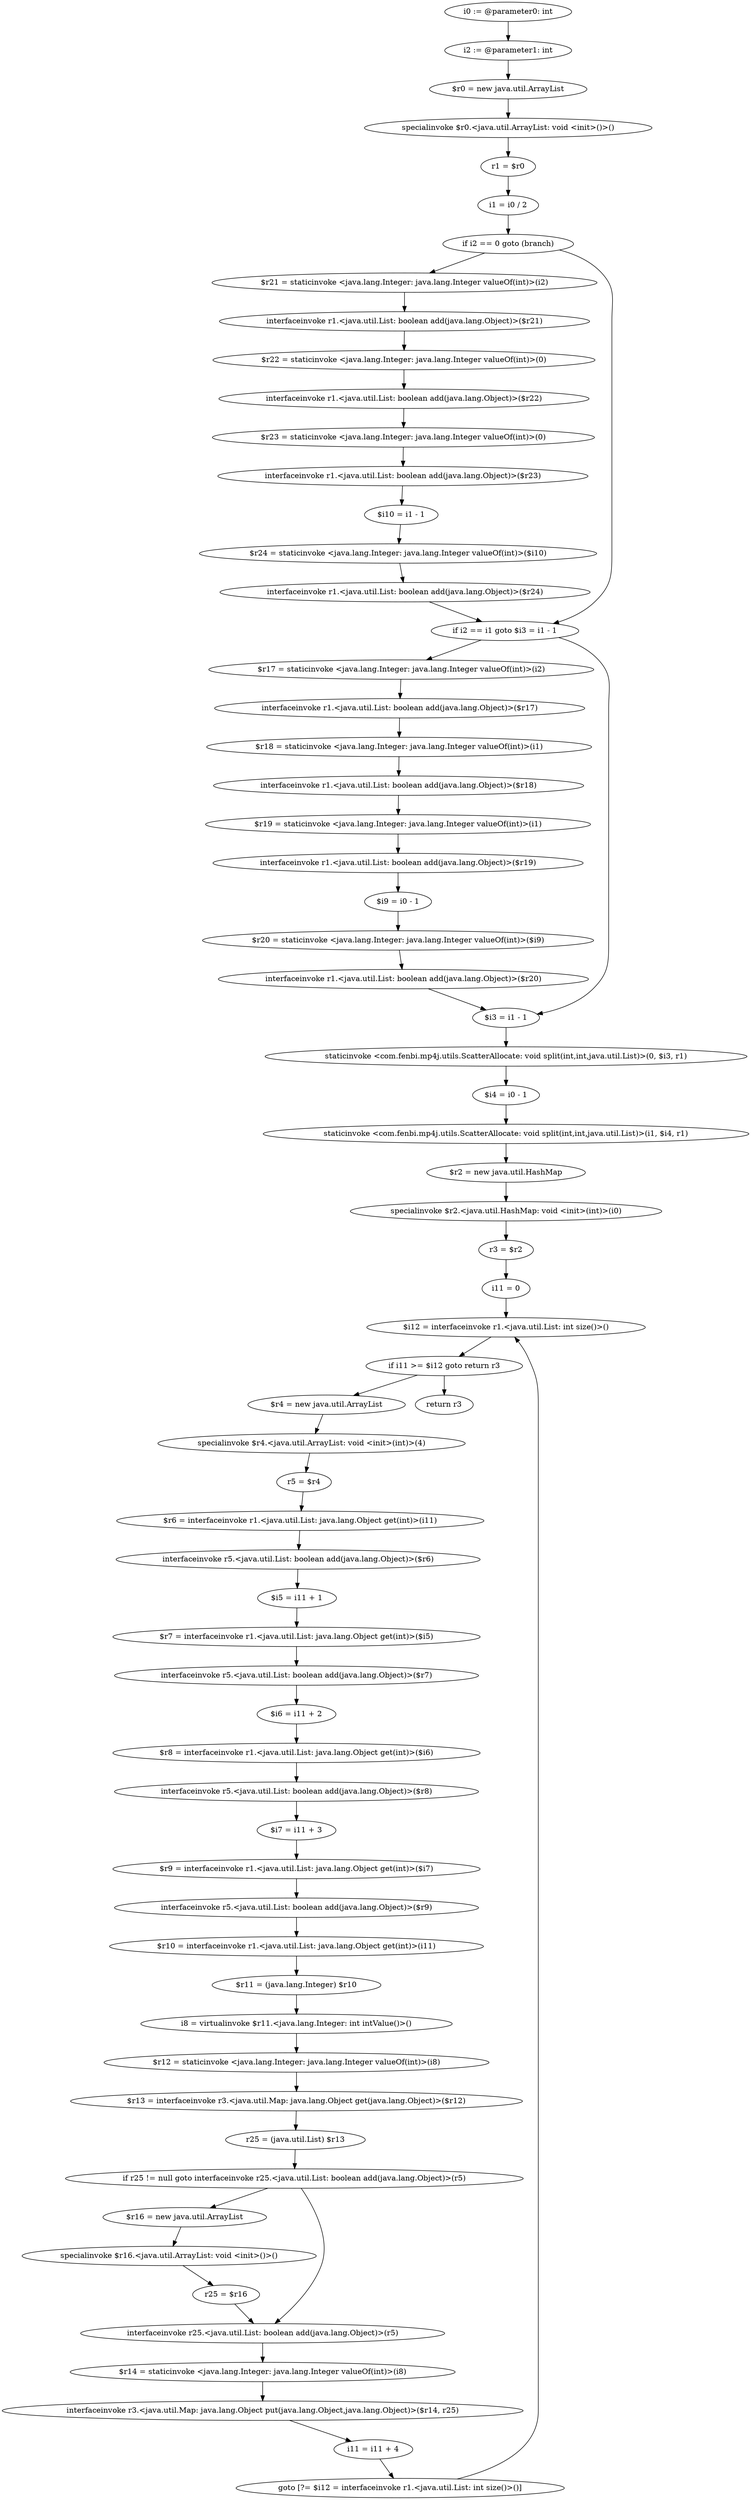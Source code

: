 digraph "unitGraph" {
    "i0 := @parameter0: int"
    "i2 := @parameter1: int"
    "$r0 = new java.util.ArrayList"
    "specialinvoke $r0.<java.util.ArrayList: void <init>()>()"
    "r1 = $r0"
    "i1 = i0 / 2"
    "if i2 == 0 goto (branch)"
    "$r21 = staticinvoke <java.lang.Integer: java.lang.Integer valueOf(int)>(i2)"
    "interfaceinvoke r1.<java.util.List: boolean add(java.lang.Object)>($r21)"
    "$r22 = staticinvoke <java.lang.Integer: java.lang.Integer valueOf(int)>(0)"
    "interfaceinvoke r1.<java.util.List: boolean add(java.lang.Object)>($r22)"
    "$r23 = staticinvoke <java.lang.Integer: java.lang.Integer valueOf(int)>(0)"
    "interfaceinvoke r1.<java.util.List: boolean add(java.lang.Object)>($r23)"
    "$i10 = i1 - 1"
    "$r24 = staticinvoke <java.lang.Integer: java.lang.Integer valueOf(int)>($i10)"
    "interfaceinvoke r1.<java.util.List: boolean add(java.lang.Object)>($r24)"
    "if i2 == i1 goto $i3 = i1 - 1"
    "$r17 = staticinvoke <java.lang.Integer: java.lang.Integer valueOf(int)>(i2)"
    "interfaceinvoke r1.<java.util.List: boolean add(java.lang.Object)>($r17)"
    "$r18 = staticinvoke <java.lang.Integer: java.lang.Integer valueOf(int)>(i1)"
    "interfaceinvoke r1.<java.util.List: boolean add(java.lang.Object)>($r18)"
    "$r19 = staticinvoke <java.lang.Integer: java.lang.Integer valueOf(int)>(i1)"
    "interfaceinvoke r1.<java.util.List: boolean add(java.lang.Object)>($r19)"
    "$i9 = i0 - 1"
    "$r20 = staticinvoke <java.lang.Integer: java.lang.Integer valueOf(int)>($i9)"
    "interfaceinvoke r1.<java.util.List: boolean add(java.lang.Object)>($r20)"
    "$i3 = i1 - 1"
    "staticinvoke <com.fenbi.mp4j.utils.ScatterAllocate: void split(int,int,java.util.List)>(0, $i3, r1)"
    "$i4 = i0 - 1"
    "staticinvoke <com.fenbi.mp4j.utils.ScatterAllocate: void split(int,int,java.util.List)>(i1, $i4, r1)"
    "$r2 = new java.util.HashMap"
    "specialinvoke $r2.<java.util.HashMap: void <init>(int)>(i0)"
    "r3 = $r2"
    "i11 = 0"
    "$i12 = interfaceinvoke r1.<java.util.List: int size()>()"
    "if i11 >= $i12 goto return r3"
    "$r4 = new java.util.ArrayList"
    "specialinvoke $r4.<java.util.ArrayList: void <init>(int)>(4)"
    "r5 = $r4"
    "$r6 = interfaceinvoke r1.<java.util.List: java.lang.Object get(int)>(i11)"
    "interfaceinvoke r5.<java.util.List: boolean add(java.lang.Object)>($r6)"
    "$i5 = i11 + 1"
    "$r7 = interfaceinvoke r1.<java.util.List: java.lang.Object get(int)>($i5)"
    "interfaceinvoke r5.<java.util.List: boolean add(java.lang.Object)>($r7)"
    "$i6 = i11 + 2"
    "$r8 = interfaceinvoke r1.<java.util.List: java.lang.Object get(int)>($i6)"
    "interfaceinvoke r5.<java.util.List: boolean add(java.lang.Object)>($r8)"
    "$i7 = i11 + 3"
    "$r9 = interfaceinvoke r1.<java.util.List: java.lang.Object get(int)>($i7)"
    "interfaceinvoke r5.<java.util.List: boolean add(java.lang.Object)>($r9)"
    "$r10 = interfaceinvoke r1.<java.util.List: java.lang.Object get(int)>(i11)"
    "$r11 = (java.lang.Integer) $r10"
    "i8 = virtualinvoke $r11.<java.lang.Integer: int intValue()>()"
    "$r12 = staticinvoke <java.lang.Integer: java.lang.Integer valueOf(int)>(i8)"
    "$r13 = interfaceinvoke r3.<java.util.Map: java.lang.Object get(java.lang.Object)>($r12)"
    "r25 = (java.util.List) $r13"
    "if r25 != null goto interfaceinvoke r25.<java.util.List: boolean add(java.lang.Object)>(r5)"
    "$r16 = new java.util.ArrayList"
    "specialinvoke $r16.<java.util.ArrayList: void <init>()>()"
    "r25 = $r16"
    "interfaceinvoke r25.<java.util.List: boolean add(java.lang.Object)>(r5)"
    "$r14 = staticinvoke <java.lang.Integer: java.lang.Integer valueOf(int)>(i8)"
    "interfaceinvoke r3.<java.util.Map: java.lang.Object put(java.lang.Object,java.lang.Object)>($r14, r25)"
    "i11 = i11 + 4"
    "goto [?= $i12 = interfaceinvoke r1.<java.util.List: int size()>()]"
    "return r3"
    "i0 := @parameter0: int"->"i2 := @parameter1: int";
    "i2 := @parameter1: int"->"$r0 = new java.util.ArrayList";
    "$r0 = new java.util.ArrayList"->"specialinvoke $r0.<java.util.ArrayList: void <init>()>()";
    "specialinvoke $r0.<java.util.ArrayList: void <init>()>()"->"r1 = $r0";
    "r1 = $r0"->"i1 = i0 / 2";
    "i1 = i0 / 2"->"if i2 == 0 goto (branch)";
    "if i2 == 0 goto (branch)"->"$r21 = staticinvoke <java.lang.Integer: java.lang.Integer valueOf(int)>(i2)";
    "if i2 == 0 goto (branch)"->"if i2 == i1 goto $i3 = i1 - 1";
    "$r21 = staticinvoke <java.lang.Integer: java.lang.Integer valueOf(int)>(i2)"->"interfaceinvoke r1.<java.util.List: boolean add(java.lang.Object)>($r21)";
    "interfaceinvoke r1.<java.util.List: boolean add(java.lang.Object)>($r21)"->"$r22 = staticinvoke <java.lang.Integer: java.lang.Integer valueOf(int)>(0)";
    "$r22 = staticinvoke <java.lang.Integer: java.lang.Integer valueOf(int)>(0)"->"interfaceinvoke r1.<java.util.List: boolean add(java.lang.Object)>($r22)";
    "interfaceinvoke r1.<java.util.List: boolean add(java.lang.Object)>($r22)"->"$r23 = staticinvoke <java.lang.Integer: java.lang.Integer valueOf(int)>(0)";
    "$r23 = staticinvoke <java.lang.Integer: java.lang.Integer valueOf(int)>(0)"->"interfaceinvoke r1.<java.util.List: boolean add(java.lang.Object)>($r23)";
    "interfaceinvoke r1.<java.util.List: boolean add(java.lang.Object)>($r23)"->"$i10 = i1 - 1";
    "$i10 = i1 - 1"->"$r24 = staticinvoke <java.lang.Integer: java.lang.Integer valueOf(int)>($i10)";
    "$r24 = staticinvoke <java.lang.Integer: java.lang.Integer valueOf(int)>($i10)"->"interfaceinvoke r1.<java.util.List: boolean add(java.lang.Object)>($r24)";
    "interfaceinvoke r1.<java.util.List: boolean add(java.lang.Object)>($r24)"->"if i2 == i1 goto $i3 = i1 - 1";
    "if i2 == i1 goto $i3 = i1 - 1"->"$r17 = staticinvoke <java.lang.Integer: java.lang.Integer valueOf(int)>(i2)";
    "if i2 == i1 goto $i3 = i1 - 1"->"$i3 = i1 - 1";
    "$r17 = staticinvoke <java.lang.Integer: java.lang.Integer valueOf(int)>(i2)"->"interfaceinvoke r1.<java.util.List: boolean add(java.lang.Object)>($r17)";
    "interfaceinvoke r1.<java.util.List: boolean add(java.lang.Object)>($r17)"->"$r18 = staticinvoke <java.lang.Integer: java.lang.Integer valueOf(int)>(i1)";
    "$r18 = staticinvoke <java.lang.Integer: java.lang.Integer valueOf(int)>(i1)"->"interfaceinvoke r1.<java.util.List: boolean add(java.lang.Object)>($r18)";
    "interfaceinvoke r1.<java.util.List: boolean add(java.lang.Object)>($r18)"->"$r19 = staticinvoke <java.lang.Integer: java.lang.Integer valueOf(int)>(i1)";
    "$r19 = staticinvoke <java.lang.Integer: java.lang.Integer valueOf(int)>(i1)"->"interfaceinvoke r1.<java.util.List: boolean add(java.lang.Object)>($r19)";
    "interfaceinvoke r1.<java.util.List: boolean add(java.lang.Object)>($r19)"->"$i9 = i0 - 1";
    "$i9 = i0 - 1"->"$r20 = staticinvoke <java.lang.Integer: java.lang.Integer valueOf(int)>($i9)";
    "$r20 = staticinvoke <java.lang.Integer: java.lang.Integer valueOf(int)>($i9)"->"interfaceinvoke r1.<java.util.List: boolean add(java.lang.Object)>($r20)";
    "interfaceinvoke r1.<java.util.List: boolean add(java.lang.Object)>($r20)"->"$i3 = i1 - 1";
    "$i3 = i1 - 1"->"staticinvoke <com.fenbi.mp4j.utils.ScatterAllocate: void split(int,int,java.util.List)>(0, $i3, r1)";
    "staticinvoke <com.fenbi.mp4j.utils.ScatterAllocate: void split(int,int,java.util.List)>(0, $i3, r1)"->"$i4 = i0 - 1";
    "$i4 = i0 - 1"->"staticinvoke <com.fenbi.mp4j.utils.ScatterAllocate: void split(int,int,java.util.List)>(i1, $i4, r1)";
    "staticinvoke <com.fenbi.mp4j.utils.ScatterAllocate: void split(int,int,java.util.List)>(i1, $i4, r1)"->"$r2 = new java.util.HashMap";
    "$r2 = new java.util.HashMap"->"specialinvoke $r2.<java.util.HashMap: void <init>(int)>(i0)";
    "specialinvoke $r2.<java.util.HashMap: void <init>(int)>(i0)"->"r3 = $r2";
    "r3 = $r2"->"i11 = 0";
    "i11 = 0"->"$i12 = interfaceinvoke r1.<java.util.List: int size()>()";
    "$i12 = interfaceinvoke r1.<java.util.List: int size()>()"->"if i11 >= $i12 goto return r3";
    "if i11 >= $i12 goto return r3"->"$r4 = new java.util.ArrayList";
    "if i11 >= $i12 goto return r3"->"return r3";
    "$r4 = new java.util.ArrayList"->"specialinvoke $r4.<java.util.ArrayList: void <init>(int)>(4)";
    "specialinvoke $r4.<java.util.ArrayList: void <init>(int)>(4)"->"r5 = $r4";
    "r5 = $r4"->"$r6 = interfaceinvoke r1.<java.util.List: java.lang.Object get(int)>(i11)";
    "$r6 = interfaceinvoke r1.<java.util.List: java.lang.Object get(int)>(i11)"->"interfaceinvoke r5.<java.util.List: boolean add(java.lang.Object)>($r6)";
    "interfaceinvoke r5.<java.util.List: boolean add(java.lang.Object)>($r6)"->"$i5 = i11 + 1";
    "$i5 = i11 + 1"->"$r7 = interfaceinvoke r1.<java.util.List: java.lang.Object get(int)>($i5)";
    "$r7 = interfaceinvoke r1.<java.util.List: java.lang.Object get(int)>($i5)"->"interfaceinvoke r5.<java.util.List: boolean add(java.lang.Object)>($r7)";
    "interfaceinvoke r5.<java.util.List: boolean add(java.lang.Object)>($r7)"->"$i6 = i11 + 2";
    "$i6 = i11 + 2"->"$r8 = interfaceinvoke r1.<java.util.List: java.lang.Object get(int)>($i6)";
    "$r8 = interfaceinvoke r1.<java.util.List: java.lang.Object get(int)>($i6)"->"interfaceinvoke r5.<java.util.List: boolean add(java.lang.Object)>($r8)";
    "interfaceinvoke r5.<java.util.List: boolean add(java.lang.Object)>($r8)"->"$i7 = i11 + 3";
    "$i7 = i11 + 3"->"$r9 = interfaceinvoke r1.<java.util.List: java.lang.Object get(int)>($i7)";
    "$r9 = interfaceinvoke r1.<java.util.List: java.lang.Object get(int)>($i7)"->"interfaceinvoke r5.<java.util.List: boolean add(java.lang.Object)>($r9)";
    "interfaceinvoke r5.<java.util.List: boolean add(java.lang.Object)>($r9)"->"$r10 = interfaceinvoke r1.<java.util.List: java.lang.Object get(int)>(i11)";
    "$r10 = interfaceinvoke r1.<java.util.List: java.lang.Object get(int)>(i11)"->"$r11 = (java.lang.Integer) $r10";
    "$r11 = (java.lang.Integer) $r10"->"i8 = virtualinvoke $r11.<java.lang.Integer: int intValue()>()";
    "i8 = virtualinvoke $r11.<java.lang.Integer: int intValue()>()"->"$r12 = staticinvoke <java.lang.Integer: java.lang.Integer valueOf(int)>(i8)";
    "$r12 = staticinvoke <java.lang.Integer: java.lang.Integer valueOf(int)>(i8)"->"$r13 = interfaceinvoke r3.<java.util.Map: java.lang.Object get(java.lang.Object)>($r12)";
    "$r13 = interfaceinvoke r3.<java.util.Map: java.lang.Object get(java.lang.Object)>($r12)"->"r25 = (java.util.List) $r13";
    "r25 = (java.util.List) $r13"->"if r25 != null goto interfaceinvoke r25.<java.util.List: boolean add(java.lang.Object)>(r5)";
    "if r25 != null goto interfaceinvoke r25.<java.util.List: boolean add(java.lang.Object)>(r5)"->"$r16 = new java.util.ArrayList";
    "if r25 != null goto interfaceinvoke r25.<java.util.List: boolean add(java.lang.Object)>(r5)"->"interfaceinvoke r25.<java.util.List: boolean add(java.lang.Object)>(r5)";
    "$r16 = new java.util.ArrayList"->"specialinvoke $r16.<java.util.ArrayList: void <init>()>()";
    "specialinvoke $r16.<java.util.ArrayList: void <init>()>()"->"r25 = $r16";
    "r25 = $r16"->"interfaceinvoke r25.<java.util.List: boolean add(java.lang.Object)>(r5)";
    "interfaceinvoke r25.<java.util.List: boolean add(java.lang.Object)>(r5)"->"$r14 = staticinvoke <java.lang.Integer: java.lang.Integer valueOf(int)>(i8)";
    "$r14 = staticinvoke <java.lang.Integer: java.lang.Integer valueOf(int)>(i8)"->"interfaceinvoke r3.<java.util.Map: java.lang.Object put(java.lang.Object,java.lang.Object)>($r14, r25)";
    "interfaceinvoke r3.<java.util.Map: java.lang.Object put(java.lang.Object,java.lang.Object)>($r14, r25)"->"i11 = i11 + 4";
    "i11 = i11 + 4"->"goto [?= $i12 = interfaceinvoke r1.<java.util.List: int size()>()]";
    "goto [?= $i12 = interfaceinvoke r1.<java.util.List: int size()>()]"->"$i12 = interfaceinvoke r1.<java.util.List: int size()>()";
}
